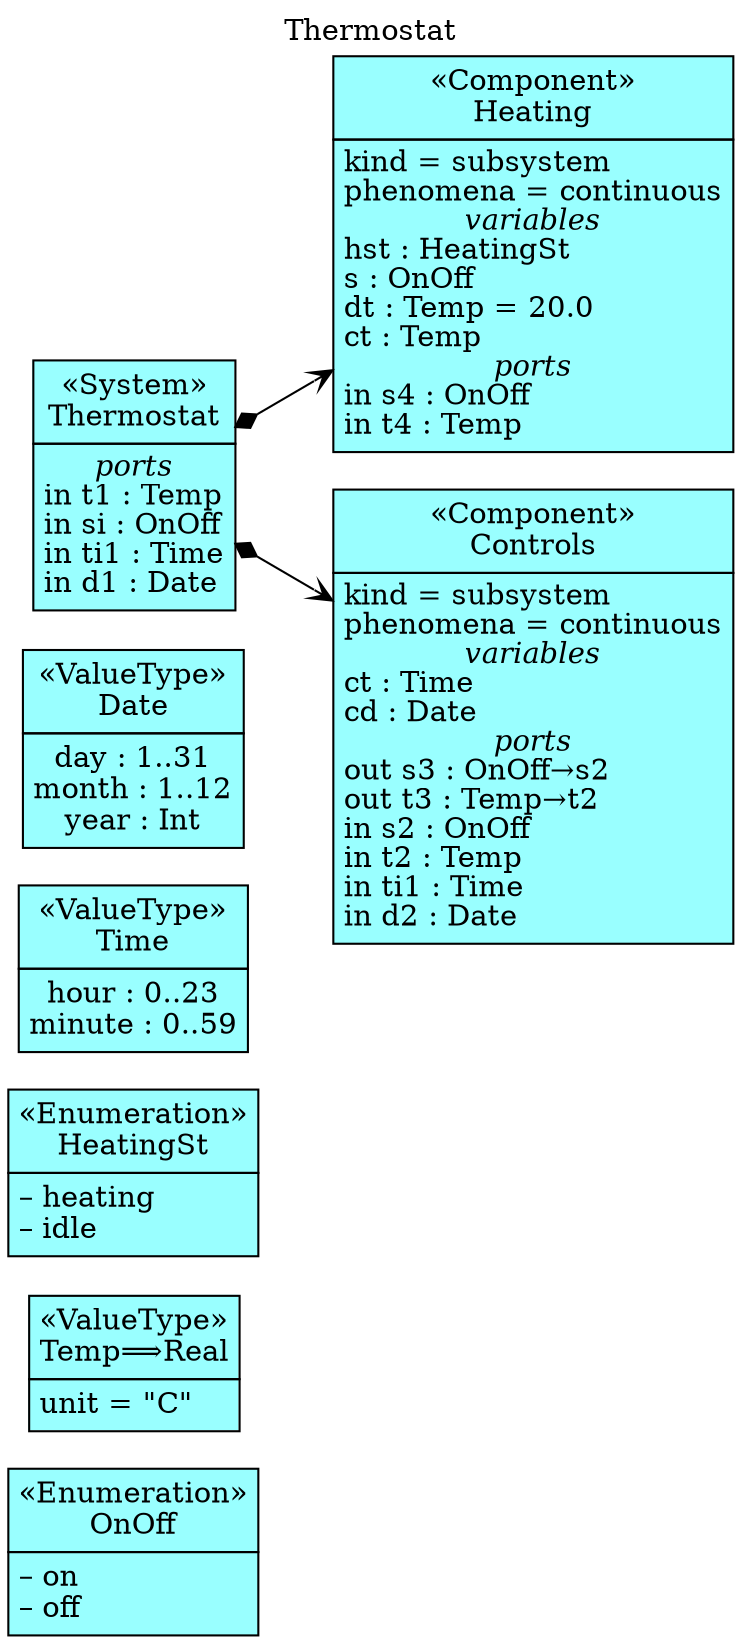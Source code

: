 digraph {
compound=true;
rankdir=LR;
label=Thermostat;
labelloc=t;
OnOff [shape=plain,fillcolor="#99FFFF",style = filled,label=<
<table border="0" cellborder="1" cellspacing="0" cellpadding="4">
<tr> <td>«Enumeration»<br/>OnOff</td></tr><tr><td align="left">– on<br align="left"/>
– off<br align="left"/>
</td> </tr></table>>];
Temp [shape=plain,fillcolor="#99FFFF",style = filled,label=<<table border="0" cellborder="1" cellspacing="0" cellpadding="4">
<tr><td>«ValueType»<br/>Temp⟹Real</td> </tr> <tr> <td align="left">
unit = "C"</td> </tr></table>>];
HeatingSt [shape=plain,fillcolor="#99FFFF",style = filled,label=<
<table border="0" cellborder="1" cellspacing="0" cellpadding="4">
<tr> <td>«Enumeration»<br/>HeatingSt</td></tr><tr><td align="left">– heating<br align="left"/>
– idle<br align="left"/>
</td> </tr></table>>];
Time [shape=plain,fillcolor="#99FFFF",style = filled,label=<
<table border="0" cellborder="1" cellspacing="0" cellpadding="4">
<tr> <td>«ValueType»<br/>Time</td> </tr><tr> <td align="left">
hour : 0..23<br/>
minute : 0..59</td> </tr></table>>];
Date [shape=plain,fillcolor="#99FFFF",style = filled,label=<
<table border="0" cellborder="1" cellspacing="0" cellpadding="4">
<tr> <td>«ValueType»<br/>Date</td> </tr><tr> <td align="left">
day : 1..31<br/>
month : 1..12<br/>
year : Int</td> </tr></table>>];
Thermostat_Block [shape=plain,fillcolor="#99FFFF",style = filled,label=<
<table border="0" cellborder="1" cellspacing="0" cellpadding="4">
<tr> <td>«System»<br/>Thermostat</td> </tr><tr> <td>
<I>ports</I><br/>
in t1 : Temp<br align="left"/>in si : OnOff<br align="left"/>in ti1 : Time<br align="left"/>in d1 : Date<br align="left"/></td> </tr></table>>];Heating_Block [shape=plain,fillcolor="#99FFFF",style = filled,label=<
<table border="0" cellborder="1" cellspacing="0" cellpadding="4">
<tr><td>«Component»<br/>Heating</td> </tr> <tr> <td align="left">
kind = subsystem<br align="left"/>phenomena = continuous<br align="left"/>
<I>variables</I><br/>
hst : HeatingSt<br align="left"/>
s : OnOff<br align="left"/>
dt : Temp = 20.0<br align="left"/>
ct : Temp<br align="left"/>
<I>ports</I><br/>
in s4 : OnOff<br align="left"/>in t4 : Temp<br align="left"/></td> </tr></table>>];
Controls_Block [shape=plain,fillcolor="#99FFFF",style = filled,label=<
<table border="0" cellborder="1" cellspacing="0" cellpadding="4">
<tr><td>«Component»<br/>Controls</td> </tr> <tr> <td align="left">
kind = subsystem<br align="left"/>phenomena = continuous<br align="left"/>
<I>variables</I><br/>
ct : Time<br align="left"/>
cd : Date<br align="left"/>
<I>ports</I><br/>
out s3 : OnOff→s2<br align="left"/>out t3 : Temp→t2<br align="left"/>in s2 : OnOff<br align="left"/>in t2 : Temp<br align="left"/>in ti1 : Time<br align="left"/>in d2 : Date<br align="left"/></td> </tr></table>>];
Thermostat_Block->Heating_Block[arrowhead=vee,arrowtail=diamond,dir=both,headlabel="",taillabel=""];
Thermostat_Block->Controls_Block[arrowhead=vee,arrowtail=diamond,dir=both,headlabel="",taillabel=""];
}